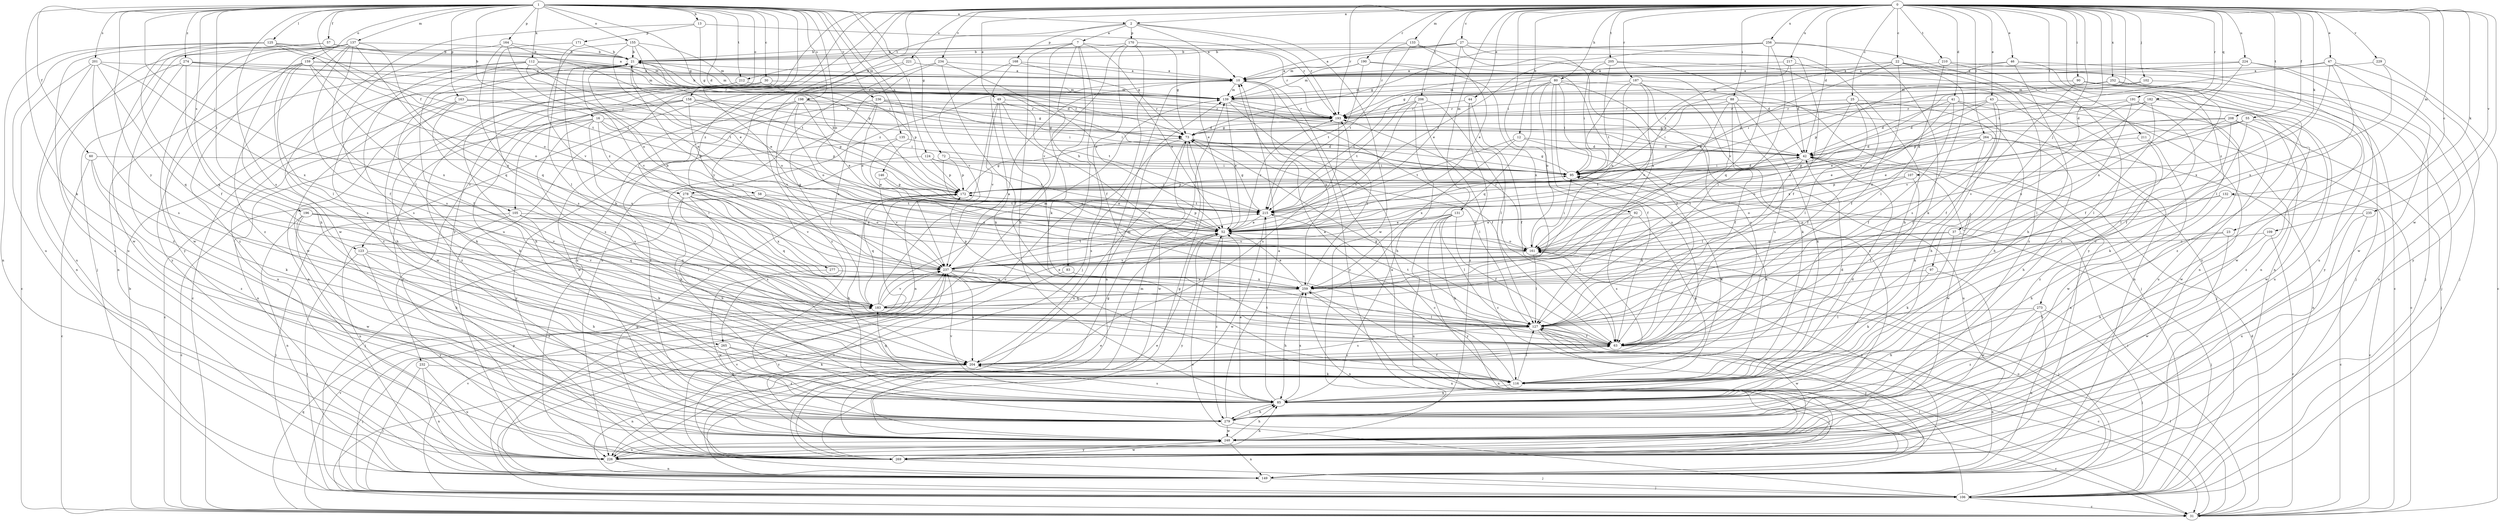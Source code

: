strict digraph  {
0;
1;
2;
7;
10;
12;
13;
16;
21;
22;
23;
25;
27;
30;
31;
37;
41;
42;
43;
44;
46;
47;
49;
52;
55;
57;
58;
60;
63;
72;
73;
80;
83;
85;
88;
90;
92;
95;
97;
102;
105;
106;
107;
109;
112;
116;
123;
124;
125;
127;
131;
132;
133;
135;
137;
139;
146;
149;
155;
158;
159;
161;
163;
164;
168;
170;
171;
172;
182;
183;
187;
190;
191;
193;
196;
198;
201;
204;
205;
206;
208;
210;
211;
212;
215;
217;
221;
224;
226;
229;
232;
234;
235;
236;
237;
248;
252;
256;
259;
264;
265;
269;
273;
274;
277;
278;
279;
0 -> 2  [label=a];
0 -> 12  [label=b];
0 -> 22  [label=c];
0 -> 23  [label=c];
0 -> 25  [label=c];
0 -> 27  [label=c];
0 -> 37  [label=d];
0 -> 41  [label=d];
0 -> 42  [label=d];
0 -> 43  [label=e];
0 -> 44  [label=e];
0 -> 46  [label=e];
0 -> 47  [label=e];
0 -> 49  [label=e];
0 -> 55  [label=f];
0 -> 80  [label=h];
0 -> 88  [label=i];
0 -> 90  [label=i];
0 -> 92  [label=i];
0 -> 95  [label=i];
0 -> 97  [label=j];
0 -> 102  [label=j];
0 -> 105  [label=j];
0 -> 107  [label=k];
0 -> 109  [label=k];
0 -> 123  [label=l];
0 -> 131  [label=m];
0 -> 132  [label=m];
0 -> 133  [label=m];
0 -> 182  [label=q];
0 -> 187  [label=r];
0 -> 190  [label=r];
0 -> 191  [label=r];
0 -> 193  [label=r];
0 -> 205  [label=t];
0 -> 206  [label=t];
0 -> 208  [label=t];
0 -> 210  [label=t];
0 -> 211  [label=t];
0 -> 217  [label=u];
0 -> 221  [label=u];
0 -> 224  [label=u];
0 -> 226  [label=u];
0 -> 229  [label=v];
0 -> 232  [label=v];
0 -> 234  [label=v];
0 -> 235  [label=v];
0 -> 248  [label=w];
0 -> 252  [label=x];
0 -> 256  [label=x];
0 -> 264  [label=y];
0 -> 265  [label=y];
0 -> 273  [label=z];
1 -> 2  [label=a];
1 -> 13  [label=b];
1 -> 16  [label=b];
1 -> 30  [label=c];
1 -> 42  [label=d];
1 -> 57  [label=f];
1 -> 58  [label=f];
1 -> 60  [label=f];
1 -> 72  [label=g];
1 -> 73  [label=g];
1 -> 105  [label=j];
1 -> 112  [label=k];
1 -> 116  [label=k];
1 -> 123  [label=l];
1 -> 124  [label=l];
1 -> 125  [label=l];
1 -> 135  [label=m];
1 -> 137  [label=m];
1 -> 146  [label=n];
1 -> 155  [label=o];
1 -> 158  [label=o];
1 -> 159  [label=o];
1 -> 161  [label=o];
1 -> 163  [label=p];
1 -> 164  [label=p];
1 -> 196  [label=s];
1 -> 198  [label=s];
1 -> 201  [label=s];
1 -> 204  [label=s];
1 -> 212  [label=t];
1 -> 236  [label=v];
1 -> 265  [label=y];
1 -> 269  [label=y];
1 -> 274  [label=z];
1 -> 277  [label=z];
2 -> 7  [label=a];
2 -> 10  [label=a];
2 -> 168  [label=p];
2 -> 170  [label=p];
2 -> 193  [label=r];
2 -> 212  [label=t];
2 -> 248  [label=w];
7 -> 21  [label=b];
7 -> 63  [label=f];
7 -> 73  [label=g];
7 -> 83  [label=h];
7 -> 85  [label=h];
7 -> 106  [label=j];
7 -> 116  [label=k];
7 -> 193  [label=r];
10 -> 139  [label=m];
10 -> 149  [label=n];
10 -> 259  [label=x];
10 -> 269  [label=y];
10 -> 278  [label=z];
12 -> 42  [label=d];
12 -> 215  [label=t];
12 -> 226  [label=u];
12 -> 259  [label=x];
13 -> 73  [label=g];
13 -> 171  [label=p];
13 -> 193  [label=r];
13 -> 248  [label=w];
16 -> 31  [label=c];
16 -> 73  [label=g];
16 -> 95  [label=i];
16 -> 149  [label=n];
16 -> 172  [label=p];
16 -> 204  [label=s];
16 -> 259  [label=x];
16 -> 278  [label=z];
21 -> 10  [label=a];
21 -> 52  [label=e];
21 -> 139  [label=m];
21 -> 237  [label=v];
21 -> 248  [label=w];
21 -> 279  [label=z];
22 -> 10  [label=a];
22 -> 31  [label=c];
22 -> 52  [label=e];
22 -> 63  [label=f];
22 -> 172  [label=p];
22 -> 204  [label=s];
22 -> 279  [label=z];
23 -> 85  [label=h];
23 -> 161  [label=o];
23 -> 248  [label=w];
25 -> 63  [label=f];
25 -> 85  [label=h];
25 -> 127  [label=l];
25 -> 161  [label=o];
25 -> 193  [label=r];
27 -> 10  [label=a];
27 -> 21  [label=b];
27 -> 52  [label=e];
27 -> 63  [label=f];
27 -> 85  [label=h];
27 -> 139  [label=m];
27 -> 259  [label=x];
30 -> 85  [label=h];
30 -> 139  [label=m];
30 -> 149  [label=n];
30 -> 161  [label=o];
30 -> 172  [label=p];
30 -> 248  [label=w];
31 -> 21  [label=b];
31 -> 42  [label=d];
31 -> 95  [label=i];
31 -> 127  [label=l];
31 -> 183  [label=q];
31 -> 237  [label=v];
37 -> 106  [label=j];
37 -> 116  [label=k];
37 -> 161  [label=o];
37 -> 259  [label=x];
41 -> 31  [label=c];
41 -> 42  [label=d];
41 -> 63  [label=f];
41 -> 85  [label=h];
41 -> 193  [label=r];
41 -> 259  [label=x];
42 -> 95  [label=i];
42 -> 127  [label=l];
42 -> 215  [label=t];
42 -> 226  [label=u];
42 -> 248  [label=w];
43 -> 42  [label=d];
43 -> 52  [label=e];
43 -> 63  [label=f];
43 -> 193  [label=r];
43 -> 226  [label=u];
43 -> 237  [label=v];
44 -> 63  [label=f];
44 -> 127  [label=l];
44 -> 193  [label=r];
44 -> 279  [label=z];
46 -> 10  [label=a];
46 -> 73  [label=g];
46 -> 85  [label=h];
46 -> 106  [label=j];
46 -> 149  [label=n];
47 -> 10  [label=a];
47 -> 95  [label=i];
47 -> 127  [label=l];
47 -> 248  [label=w];
47 -> 259  [label=x];
47 -> 269  [label=y];
49 -> 63  [label=f];
49 -> 127  [label=l];
49 -> 149  [label=n];
49 -> 193  [label=r];
49 -> 215  [label=t];
49 -> 237  [label=v];
52 -> 161  [label=o];
52 -> 172  [label=p];
52 -> 193  [label=r];
52 -> 269  [label=y];
52 -> 279  [label=z];
55 -> 52  [label=e];
55 -> 73  [label=g];
55 -> 116  [label=k];
55 -> 161  [label=o];
55 -> 248  [label=w];
55 -> 279  [label=z];
57 -> 21  [label=b];
57 -> 139  [label=m];
57 -> 226  [label=u];
57 -> 248  [label=w];
58 -> 31  [label=c];
58 -> 161  [label=o];
58 -> 215  [label=t];
60 -> 31  [label=c];
60 -> 95  [label=i];
60 -> 116  [label=k];
60 -> 279  [label=z];
63 -> 21  [label=b];
63 -> 73  [label=g];
63 -> 149  [label=n];
63 -> 204  [label=s];
72 -> 95  [label=i];
72 -> 161  [label=o];
72 -> 172  [label=p];
73 -> 42  [label=d];
73 -> 127  [label=l];
73 -> 204  [label=s];
73 -> 226  [label=u];
73 -> 248  [label=w];
80 -> 63  [label=f];
80 -> 95  [label=i];
80 -> 106  [label=j];
80 -> 139  [label=m];
80 -> 161  [label=o];
80 -> 183  [label=q];
80 -> 204  [label=s];
80 -> 215  [label=t];
80 -> 279  [label=z];
83 -> 259  [label=x];
83 -> 269  [label=y];
85 -> 42  [label=d];
85 -> 52  [label=e];
85 -> 204  [label=s];
85 -> 215  [label=t];
85 -> 237  [label=v];
85 -> 259  [label=x];
85 -> 279  [label=z];
88 -> 63  [label=f];
88 -> 95  [label=i];
88 -> 106  [label=j];
88 -> 116  [label=k];
88 -> 193  [label=r];
88 -> 204  [label=s];
88 -> 237  [label=v];
90 -> 63  [label=f];
90 -> 139  [label=m];
90 -> 172  [label=p];
90 -> 248  [label=w];
90 -> 269  [label=y];
90 -> 279  [label=z];
92 -> 52  [label=e];
92 -> 116  [label=k];
92 -> 127  [label=l];
92 -> 204  [label=s];
95 -> 42  [label=d];
95 -> 73  [label=g];
95 -> 116  [label=k];
95 -> 172  [label=p];
97 -> 116  [label=k];
97 -> 248  [label=w];
97 -> 259  [label=x];
102 -> 95  [label=i];
102 -> 139  [label=m];
102 -> 149  [label=n];
105 -> 52  [label=e];
105 -> 106  [label=j];
105 -> 116  [label=k];
105 -> 127  [label=l];
105 -> 183  [label=q];
105 -> 226  [label=u];
106 -> 31  [label=c];
106 -> 52  [label=e];
106 -> 127  [label=l];
106 -> 161  [label=o];
106 -> 172  [label=p];
106 -> 237  [label=v];
107 -> 63  [label=f];
107 -> 161  [label=o];
107 -> 172  [label=p];
109 -> 31  [label=c];
109 -> 85  [label=h];
109 -> 161  [label=o];
112 -> 10  [label=a];
112 -> 52  [label=e];
112 -> 63  [label=f];
112 -> 193  [label=r];
112 -> 204  [label=s];
112 -> 215  [label=t];
112 -> 269  [label=y];
116 -> 10  [label=a];
116 -> 42  [label=d];
116 -> 85  [label=h];
116 -> 95  [label=i];
116 -> 127  [label=l];
116 -> 183  [label=q];
123 -> 85  [label=h];
123 -> 106  [label=j];
123 -> 237  [label=v];
123 -> 269  [label=y];
123 -> 279  [label=z];
124 -> 85  [label=h];
124 -> 95  [label=i];
124 -> 172  [label=p];
124 -> 215  [label=t];
125 -> 10  [label=a];
125 -> 21  [label=b];
125 -> 63  [label=f];
125 -> 149  [label=n];
125 -> 161  [label=o];
125 -> 215  [label=t];
125 -> 226  [label=u];
127 -> 31  [label=c];
127 -> 63  [label=f];
127 -> 204  [label=s];
127 -> 215  [label=t];
127 -> 248  [label=w];
127 -> 269  [label=y];
131 -> 52  [label=e];
131 -> 63  [label=f];
131 -> 116  [label=k];
131 -> 127  [label=l];
131 -> 226  [label=u];
131 -> 237  [label=v];
131 -> 269  [label=y];
132 -> 31  [label=c];
132 -> 85  [label=h];
132 -> 161  [label=o];
132 -> 215  [label=t];
133 -> 21  [label=b];
133 -> 52  [label=e];
133 -> 193  [label=r];
133 -> 215  [label=t];
133 -> 237  [label=v];
135 -> 42  [label=d];
135 -> 52  [label=e];
135 -> 269  [label=y];
137 -> 21  [label=b];
137 -> 63  [label=f];
137 -> 85  [label=h];
137 -> 106  [label=j];
137 -> 127  [label=l];
137 -> 183  [label=q];
137 -> 226  [label=u];
137 -> 248  [label=w];
137 -> 259  [label=x];
137 -> 269  [label=y];
137 -> 279  [label=z];
139 -> 21  [label=b];
139 -> 31  [label=c];
139 -> 52  [label=e];
139 -> 63  [label=f];
139 -> 193  [label=r];
146 -> 52  [label=e];
146 -> 172  [label=p];
146 -> 237  [label=v];
149 -> 106  [label=j];
149 -> 139  [label=m];
149 -> 259  [label=x];
155 -> 21  [label=b];
155 -> 52  [label=e];
155 -> 139  [label=m];
155 -> 172  [label=p];
155 -> 215  [label=t];
155 -> 237  [label=v];
158 -> 85  [label=h];
158 -> 95  [label=i];
158 -> 172  [label=p];
158 -> 193  [label=r];
158 -> 237  [label=v];
158 -> 269  [label=y];
158 -> 279  [label=z];
159 -> 10  [label=a];
159 -> 127  [label=l];
159 -> 139  [label=m];
159 -> 149  [label=n];
159 -> 161  [label=o];
159 -> 204  [label=s];
159 -> 259  [label=x];
159 -> 279  [label=z];
161 -> 21  [label=b];
161 -> 95  [label=i];
161 -> 106  [label=j];
161 -> 127  [label=l];
161 -> 193  [label=r];
161 -> 237  [label=v];
163 -> 95  [label=i];
163 -> 116  [label=k];
163 -> 193  [label=r];
163 -> 204  [label=s];
163 -> 226  [label=u];
164 -> 21  [label=b];
164 -> 95  [label=i];
164 -> 161  [label=o];
164 -> 183  [label=q];
164 -> 204  [label=s];
168 -> 10  [label=a];
168 -> 52  [label=e];
168 -> 116  [label=k];
168 -> 237  [label=v];
170 -> 21  [label=b];
170 -> 31  [label=c];
170 -> 52  [label=e];
170 -> 73  [label=g];
170 -> 106  [label=j];
170 -> 237  [label=v];
171 -> 21  [label=b];
171 -> 127  [label=l];
171 -> 204  [label=s];
172 -> 21  [label=b];
172 -> 73  [label=g];
172 -> 85  [label=h];
172 -> 95  [label=i];
172 -> 183  [label=q];
172 -> 215  [label=t];
182 -> 127  [label=l];
182 -> 172  [label=p];
182 -> 193  [label=r];
182 -> 259  [label=x];
182 -> 279  [label=z];
183 -> 10  [label=a];
183 -> 52  [label=e];
183 -> 127  [label=l];
183 -> 139  [label=m];
183 -> 237  [label=v];
187 -> 95  [label=i];
187 -> 116  [label=k];
187 -> 139  [label=m];
187 -> 149  [label=n];
187 -> 161  [label=o];
187 -> 204  [label=s];
187 -> 237  [label=v];
190 -> 10  [label=a];
190 -> 63  [label=f];
190 -> 139  [label=m];
190 -> 215  [label=t];
190 -> 259  [label=x];
191 -> 52  [label=e];
191 -> 63  [label=f];
191 -> 127  [label=l];
191 -> 193  [label=r];
191 -> 226  [label=u];
193 -> 73  [label=g];
193 -> 204  [label=s];
196 -> 52  [label=e];
196 -> 85  [label=h];
196 -> 149  [label=n];
196 -> 183  [label=q];
196 -> 237  [label=v];
196 -> 248  [label=w];
198 -> 42  [label=d];
198 -> 52  [label=e];
198 -> 127  [label=l];
198 -> 161  [label=o];
198 -> 193  [label=r];
198 -> 237  [label=v];
198 -> 248  [label=w];
201 -> 10  [label=a];
201 -> 31  [label=c];
201 -> 149  [label=n];
201 -> 183  [label=q];
201 -> 204  [label=s];
201 -> 259  [label=x];
204 -> 63  [label=f];
204 -> 116  [label=k];
204 -> 139  [label=m];
204 -> 149  [label=n];
205 -> 10  [label=a];
205 -> 42  [label=d];
205 -> 95  [label=i];
205 -> 149  [label=n];
205 -> 215  [label=t];
206 -> 31  [label=c];
206 -> 63  [label=f];
206 -> 85  [label=h];
206 -> 193  [label=r];
206 -> 215  [label=t];
206 -> 237  [label=v];
208 -> 52  [label=e];
208 -> 73  [label=g];
208 -> 106  [label=j];
208 -> 127  [label=l];
208 -> 237  [label=v];
208 -> 248  [label=w];
210 -> 10  [label=a];
210 -> 106  [label=j];
210 -> 127  [label=l];
210 -> 279  [label=z];
211 -> 42  [label=d];
211 -> 248  [label=w];
211 -> 279  [label=z];
212 -> 31  [label=c];
212 -> 85  [label=h];
212 -> 139  [label=m];
215 -> 52  [label=e];
215 -> 73  [label=g];
215 -> 248  [label=w];
217 -> 10  [label=a];
217 -> 42  [label=d];
217 -> 95  [label=i];
217 -> 149  [label=n];
221 -> 10  [label=a];
221 -> 226  [label=u];
221 -> 279  [label=z];
224 -> 10  [label=a];
224 -> 106  [label=j];
224 -> 193  [label=r];
224 -> 226  [label=u];
224 -> 259  [label=x];
226 -> 52  [label=e];
226 -> 85  [label=h];
226 -> 149  [label=n];
229 -> 10  [label=a];
229 -> 31  [label=c];
229 -> 259  [label=x];
232 -> 106  [label=j];
232 -> 116  [label=k];
232 -> 149  [label=n];
232 -> 226  [label=u];
234 -> 10  [label=a];
234 -> 52  [label=e];
234 -> 63  [label=f];
234 -> 183  [label=q];
234 -> 226  [label=u];
235 -> 31  [label=c];
235 -> 52  [label=e];
235 -> 226  [label=u];
236 -> 52  [label=e];
236 -> 73  [label=g];
236 -> 95  [label=i];
236 -> 193  [label=r];
236 -> 259  [label=x];
236 -> 279  [label=z];
237 -> 21  [label=b];
237 -> 127  [label=l];
237 -> 204  [label=s];
237 -> 215  [label=t];
237 -> 259  [label=x];
248 -> 73  [label=g];
248 -> 85  [label=h];
248 -> 149  [label=n];
248 -> 226  [label=u];
248 -> 237  [label=v];
248 -> 269  [label=y];
252 -> 63  [label=f];
252 -> 95  [label=i];
252 -> 106  [label=j];
252 -> 139  [label=m];
256 -> 21  [label=b];
256 -> 73  [label=g];
256 -> 116  [label=k];
256 -> 127  [label=l];
256 -> 183  [label=q];
256 -> 215  [label=t];
256 -> 269  [label=y];
259 -> 52  [label=e];
259 -> 85  [label=h];
259 -> 149  [label=n];
259 -> 172  [label=p];
259 -> 183  [label=q];
259 -> 193  [label=r];
264 -> 42  [label=d];
264 -> 85  [label=h];
264 -> 116  [label=k];
264 -> 149  [label=n];
264 -> 161  [label=o];
264 -> 172  [label=p];
265 -> 106  [label=j];
265 -> 116  [label=k];
265 -> 204  [label=s];
265 -> 279  [label=z];
269 -> 10  [label=a];
269 -> 52  [label=e];
269 -> 73  [label=g];
269 -> 106  [label=j];
269 -> 161  [label=o];
269 -> 172  [label=p];
269 -> 237  [label=v];
269 -> 248  [label=w];
269 -> 259  [label=x];
273 -> 85  [label=h];
273 -> 106  [label=j];
273 -> 127  [label=l];
273 -> 149  [label=n];
273 -> 279  [label=z];
274 -> 10  [label=a];
274 -> 42  [label=d];
274 -> 183  [label=q];
274 -> 193  [label=r];
274 -> 226  [label=u];
274 -> 279  [label=z];
277 -> 248  [label=w];
277 -> 259  [label=x];
278 -> 85  [label=h];
278 -> 106  [label=j];
278 -> 183  [label=q];
278 -> 204  [label=s];
278 -> 215  [label=t];
278 -> 237  [label=v];
278 -> 259  [label=x];
279 -> 10  [label=a];
279 -> 31  [label=c];
279 -> 85  [label=h];
279 -> 248  [label=w];
}
